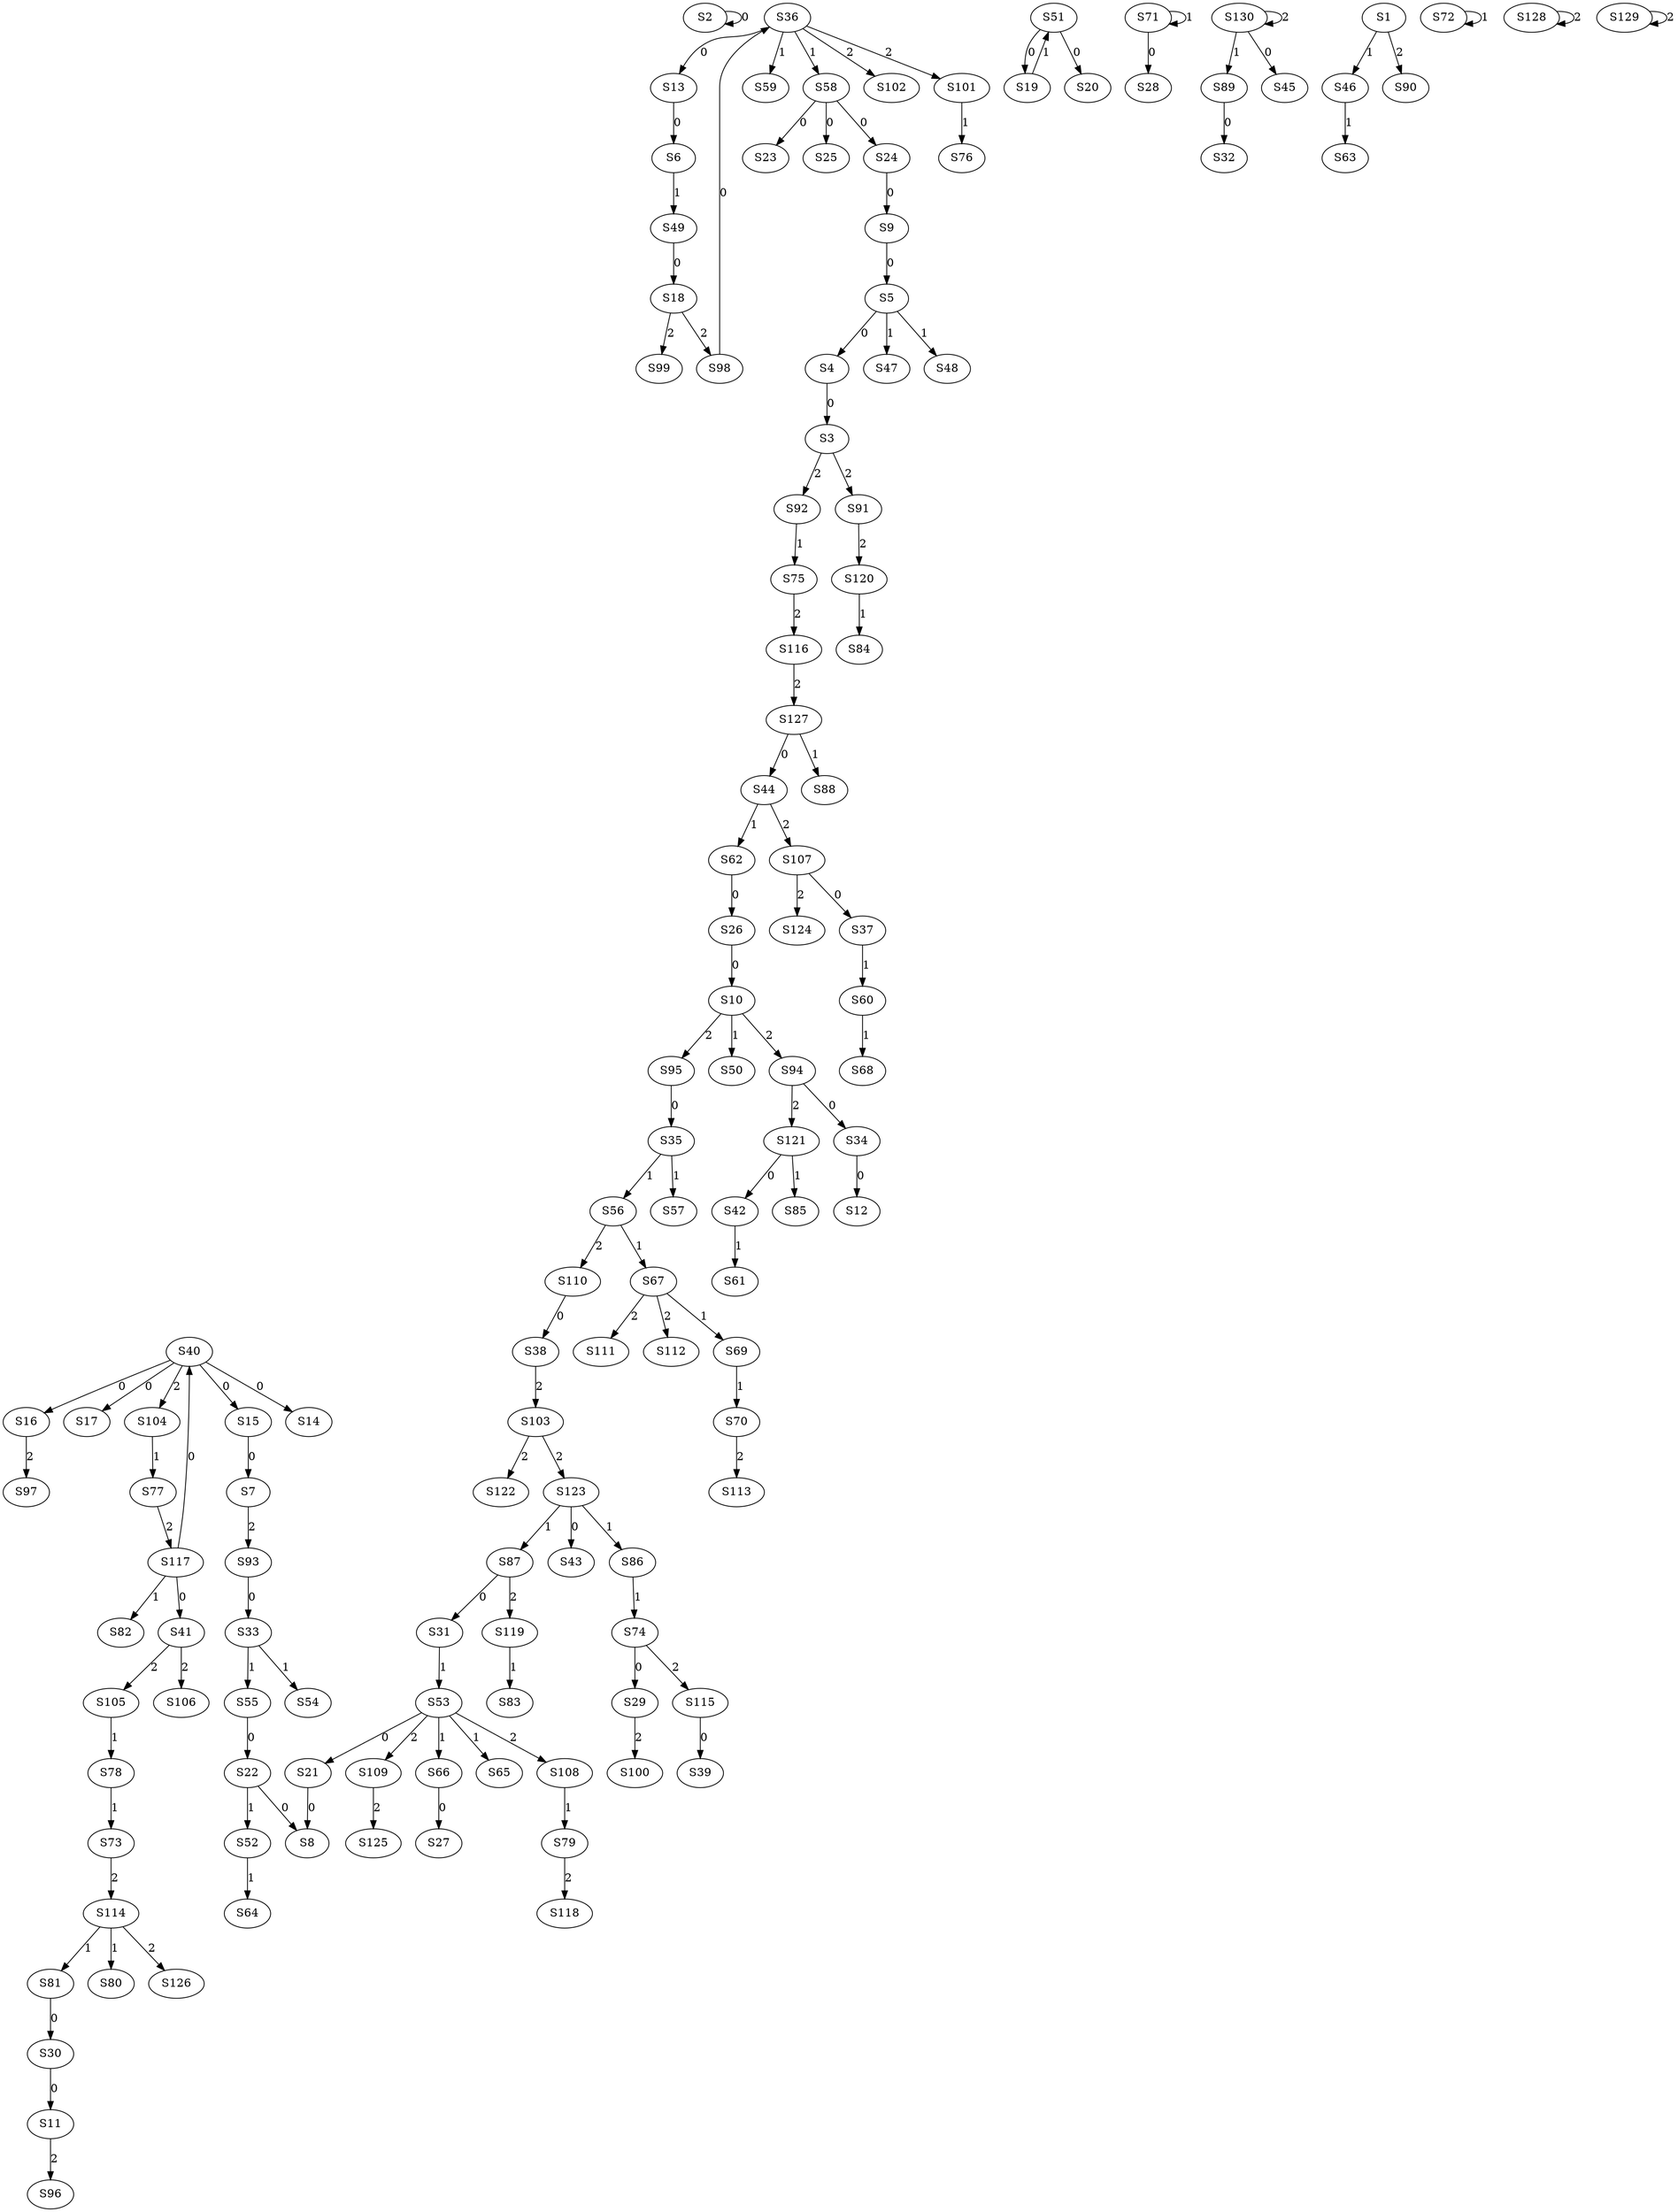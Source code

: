 strict digraph {
	S2 -> S2 [ label = 0 ];
	S4 -> S3 [ label = 0 ];
	S5 -> S4 [ label = 0 ];
	S9 -> S5 [ label = 0 ];
	S13 -> S6 [ label = 0 ];
	S15 -> S7 [ label = 0 ];
	S22 -> S8 [ label = 0 ];
	S24 -> S9 [ label = 0 ];
	S26 -> S10 [ label = 0 ];
	S30 -> S11 [ label = 0 ];
	S34 -> S12 [ label = 0 ];
	S36 -> S13 [ label = 0 ];
	S40 -> S14 [ label = 0 ];
	S40 -> S15 [ label = 0 ];
	S40 -> S16 [ label = 0 ];
	S40 -> S17 [ label = 0 ];
	S49 -> S18 [ label = 0 ];
	S51 -> S19 [ label = 0 ];
	S51 -> S20 [ label = 0 ];
	S53 -> S21 [ label = 0 ];
	S55 -> S22 [ label = 0 ];
	S58 -> S23 [ label = 0 ];
	S58 -> S24 [ label = 0 ];
	S58 -> S25 [ label = 0 ];
	S62 -> S26 [ label = 0 ];
	S66 -> S27 [ label = 0 ];
	S71 -> S28 [ label = 0 ];
	S74 -> S29 [ label = 0 ];
	S81 -> S30 [ label = 0 ];
	S87 -> S31 [ label = 0 ];
	S89 -> S32 [ label = 0 ];
	S93 -> S33 [ label = 0 ];
	S94 -> S34 [ label = 0 ];
	S95 -> S35 [ label = 0 ];
	S98 -> S36 [ label = 0 ];
	S107 -> S37 [ label = 0 ];
	S110 -> S38 [ label = 0 ];
	S115 -> S39 [ label = 0 ];
	S117 -> S40 [ label = 0 ];
	S117 -> S41 [ label = 0 ];
	S121 -> S42 [ label = 0 ];
	S123 -> S43 [ label = 0 ];
	S127 -> S44 [ label = 0 ];
	S130 -> S45 [ label = 0 ];
	S1 -> S46 [ label = 1 ];
	S5 -> S47 [ label = 1 ];
	S5 -> S48 [ label = 1 ];
	S6 -> S49 [ label = 1 ];
	S10 -> S50 [ label = 1 ];
	S19 -> S51 [ label = 1 ];
	S22 -> S52 [ label = 1 ];
	S31 -> S53 [ label = 1 ];
	S33 -> S54 [ label = 1 ];
	S33 -> S55 [ label = 1 ];
	S35 -> S56 [ label = 1 ];
	S35 -> S57 [ label = 1 ];
	S36 -> S58 [ label = 1 ];
	S36 -> S59 [ label = 1 ];
	S37 -> S60 [ label = 1 ];
	S42 -> S61 [ label = 1 ];
	S44 -> S62 [ label = 1 ];
	S46 -> S63 [ label = 1 ];
	S52 -> S64 [ label = 1 ];
	S53 -> S65 [ label = 1 ];
	S53 -> S66 [ label = 1 ];
	S56 -> S67 [ label = 1 ];
	S60 -> S68 [ label = 1 ];
	S67 -> S69 [ label = 1 ];
	S69 -> S70 [ label = 1 ];
	S71 -> S71 [ label = 1 ];
	S72 -> S72 [ label = 1 ];
	S78 -> S73 [ label = 1 ];
	S86 -> S74 [ label = 1 ];
	S92 -> S75 [ label = 1 ];
	S101 -> S76 [ label = 1 ];
	S104 -> S77 [ label = 1 ];
	S105 -> S78 [ label = 1 ];
	S108 -> S79 [ label = 1 ];
	S114 -> S80 [ label = 1 ];
	S114 -> S81 [ label = 1 ];
	S117 -> S82 [ label = 1 ];
	S119 -> S83 [ label = 1 ];
	S120 -> S84 [ label = 1 ];
	S121 -> S85 [ label = 1 ];
	S123 -> S86 [ label = 1 ];
	S123 -> S87 [ label = 1 ];
	S127 -> S88 [ label = 1 ];
	S130 -> S89 [ label = 1 ];
	S1 -> S90 [ label = 2 ];
	S3 -> S91 [ label = 2 ];
	S3 -> S92 [ label = 2 ];
	S7 -> S93 [ label = 2 ];
	S10 -> S94 [ label = 2 ];
	S10 -> S95 [ label = 2 ];
	S11 -> S96 [ label = 2 ];
	S16 -> S97 [ label = 2 ];
	S18 -> S98 [ label = 2 ];
	S18 -> S99 [ label = 2 ];
	S29 -> S100 [ label = 2 ];
	S36 -> S101 [ label = 2 ];
	S36 -> S102 [ label = 2 ];
	S38 -> S103 [ label = 2 ];
	S40 -> S104 [ label = 2 ];
	S41 -> S105 [ label = 2 ];
	S41 -> S106 [ label = 2 ];
	S44 -> S107 [ label = 2 ];
	S53 -> S108 [ label = 2 ];
	S53 -> S109 [ label = 2 ];
	S56 -> S110 [ label = 2 ];
	S67 -> S111 [ label = 2 ];
	S67 -> S112 [ label = 2 ];
	S70 -> S113 [ label = 2 ];
	S73 -> S114 [ label = 2 ];
	S74 -> S115 [ label = 2 ];
	S75 -> S116 [ label = 2 ];
	S77 -> S117 [ label = 2 ];
	S79 -> S118 [ label = 2 ];
	S87 -> S119 [ label = 2 ];
	S91 -> S120 [ label = 2 ];
	S94 -> S121 [ label = 2 ];
	S103 -> S122 [ label = 2 ];
	S103 -> S123 [ label = 2 ];
	S107 -> S124 [ label = 2 ];
	S109 -> S125 [ label = 2 ];
	S114 -> S126 [ label = 2 ];
	S116 -> S127 [ label = 2 ];
	S128 -> S128 [ label = 2 ];
	S129 -> S129 [ label = 2 ];
	S130 -> S130 [ label = 2 ];
	S21 -> S8 [ label = 0 ];
}